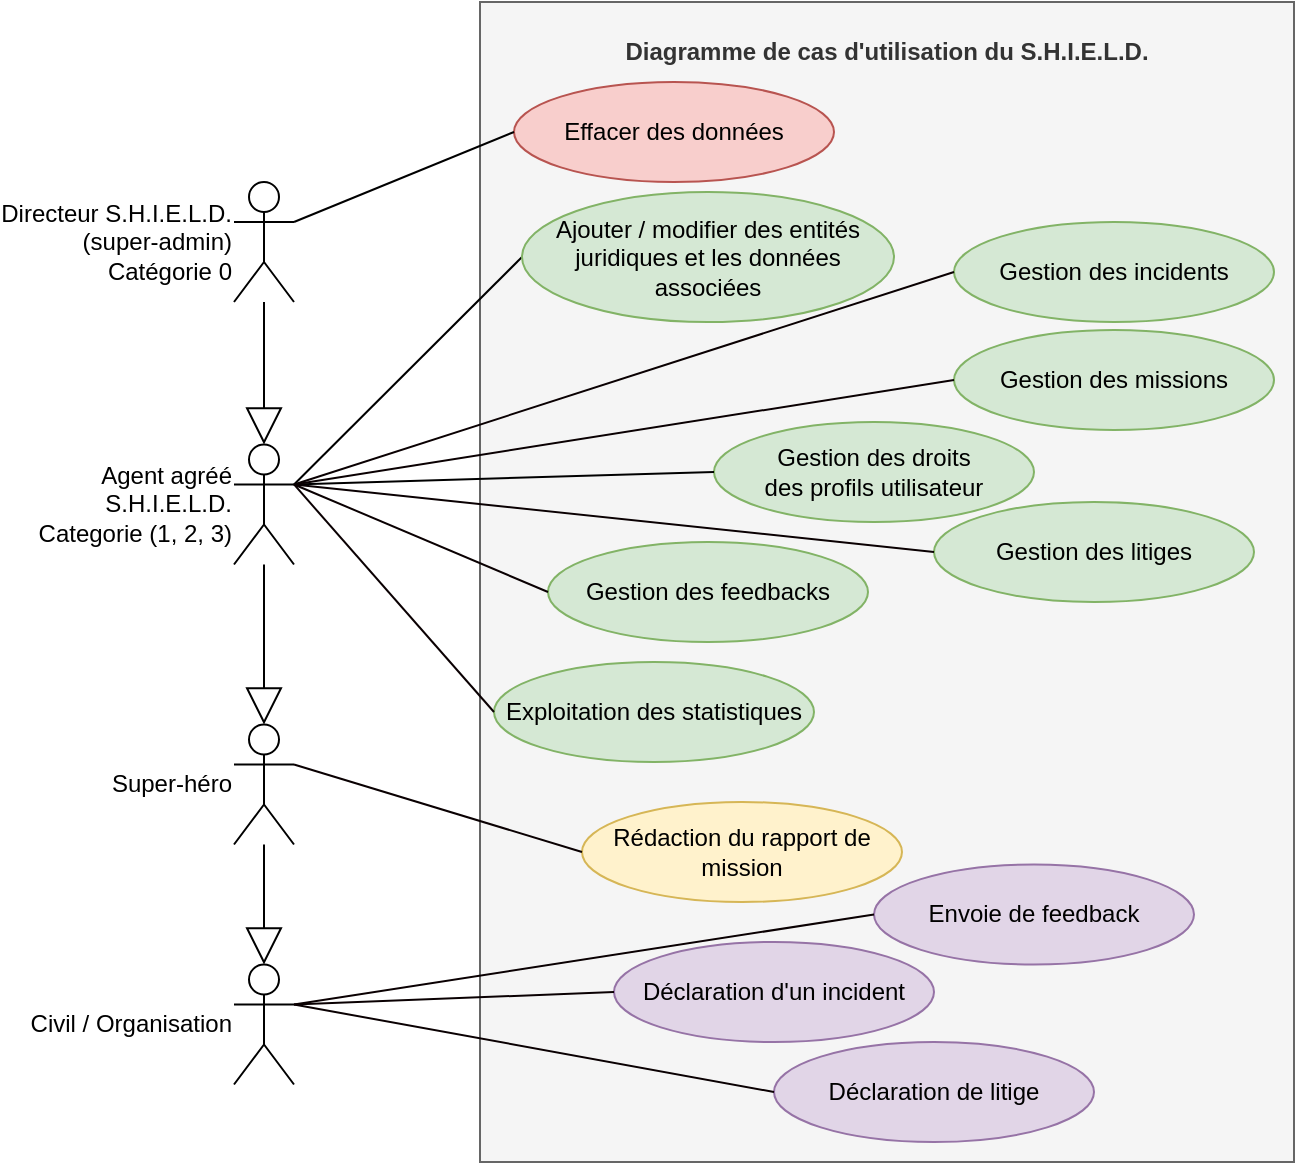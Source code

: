 <mxfile version="14.1.8" type="device"><diagram id="wk11NOPjIedyX6vUJzFq" name="Page-1"><mxGraphModel dx="830" dy="667" grid="0" gridSize="10" guides="1" tooltips="1" connect="1" arrows="1" fold="1" page="1" pageScale="1" pageWidth="827" pageHeight="1169" math="0" shadow="0"><root><mxCell id="0"/><mxCell id="1" parent="0"/><mxCell id="_q3AAJssdalWWh7pRSW1-19" value="&lt;p style=&quot;margin: 0px ; margin-top: 4px ; text-align: center&quot;&gt;&lt;br&gt;&lt;b&gt;Diagramme de cas d'utilisation du S.H.I.E.L.D.&lt;/b&gt;&lt;/p&gt;" style="verticalAlign=top;align=left;overflow=fill;fontSize=12;fontFamily=Helvetica;html=1;fillColor=#f5f5f5;strokeColor=#666666;fontColor=#333333;" parent="1" vertex="1"><mxGeometry x="283" y="80" width="407" height="580" as="geometry"/></mxCell><mxCell id="_q3AAJssdalWWh7pRSW1-3" value="Gestion des droits &lt;br&gt;des profils utilisateur" style="ellipse;whiteSpace=wrap;html=1;fillColor=#d5e8d4;strokeColor=#82b366;" parent="1" vertex="1"><mxGeometry x="400" y="290" width="160" height="50" as="geometry"/></mxCell><mxCell id="_q3AAJssdalWWh7pRSW1-5" value="Agent agréé &lt;br&gt;S.H.I.E.L.D.&lt;br&gt;Categorie (1, 2, 3)" style="shape=umlActor;verticalLabelPosition=middle;verticalAlign=middle;html=1;labelPosition=left;align=right;" parent="1" vertex="1"><mxGeometry x="160" y="301.25" width="30" height="60" as="geometry"/></mxCell><mxCell id="_q3AAJssdalWWh7pRSW1-6" value="Directeur S.H.I.E.L.D. &lt;br&gt;(super-admin)&lt;br&gt;Catégorie 0" style="shape=umlActor;verticalLabelPosition=middle;verticalAlign=middle;html=1;align=right;labelPosition=left;" parent="1" vertex="1"><mxGeometry x="160" y="170" width="30" height="60" as="geometry"/></mxCell><mxCell id="lhNN7_39xSl6v5VgQBzw-1" value="" style="endArrow=none;html=1;entryX=0;entryY=0.5;entryDx=0;entryDy=0;exitX=1;exitY=0.333;exitDx=0;exitDy=0;exitPerimeter=0;" parent="1" source="_q3AAJssdalWWh7pRSW1-5" target="_q3AAJssdalWWh7pRSW1-3" edge="1"><mxGeometry width="50" height="50" relative="1" as="geometry"><mxPoint x="430" y="290" as="sourcePoint"/><mxPoint x="480" y="240" as="targetPoint"/></mxGeometry></mxCell><mxCell id="lhNN7_39xSl6v5VgQBzw-4" value="" style="endArrow=none;html=1;entryX=1;entryY=0.333;entryDx=0;entryDy=0;entryPerimeter=0;exitX=0;exitY=0.5;exitDx=0;exitDy=0;" parent="1" source="u5wOprW3Yvkh74rgeJJH-1" target="_q3AAJssdalWWh7pRSW1-5" edge="1"><mxGeometry width="50" height="50" relative="1" as="geometry"><mxPoint x="420" y="360" as="sourcePoint"/><mxPoint x="470" y="310" as="targetPoint"/></mxGeometry></mxCell><mxCell id="lhNN7_39xSl6v5VgQBzw-6" value="Effacer des données" style="ellipse;whiteSpace=wrap;html=1;fillColor=#f8cecc;strokeColor=#b85450;" parent="1" vertex="1"><mxGeometry x="300" y="120" width="160" height="50" as="geometry"/></mxCell><mxCell id="lhNN7_39xSl6v5VgQBzw-7" value="" style="endArrow=none;html=1;entryX=1;entryY=0.333;entryDx=0;entryDy=0;entryPerimeter=0;exitX=0;exitY=0.5;exitDx=0;exitDy=0;" parent="1" source="lhNN7_39xSl6v5VgQBzw-6" target="_q3AAJssdalWWh7pRSW1-6" edge="1"><mxGeometry width="50" height="50" relative="1" as="geometry"><mxPoint x="430" y="190" as="sourcePoint"/><mxPoint x="200" y="170" as="targetPoint"/></mxGeometry></mxCell><mxCell id="lhNN7_39xSl6v5VgQBzw-12" value="" style="endArrow=block;endSize=16;endFill=0;html=1;entryX=0.5;entryY=0;entryDx=0;entryDy=0;entryPerimeter=0;" parent="1" source="_q3AAJssdalWWh7pRSW1-6" target="_q3AAJssdalWWh7pRSW1-5" edge="1"><mxGeometry width="160" relative="1" as="geometry"><mxPoint x="175" y="263.75" as="sourcePoint"/><mxPoint x="175" y="263.75" as="targetPoint"/></mxGeometry></mxCell><mxCell id="lhNN7_39xSl6v5VgQBzw-14" value="Gestion des incidents" style="ellipse;whiteSpace=wrap;html=1;fillColor=#d5e8d4;strokeColor=#82b366;" parent="1" vertex="1"><mxGeometry x="520" y="190" width="160" height="50" as="geometry"/></mxCell><mxCell id="lhNN7_39xSl6v5VgQBzw-15" value="Gestion des missions" style="ellipse;whiteSpace=wrap;html=1;fillColor=#d5e8d4;strokeColor=#82b366;" parent="1" vertex="1"><mxGeometry x="520" y="244" width="160" height="50" as="geometry"/></mxCell><mxCell id="lhNN7_39xSl6v5VgQBzw-16" value="" style="endArrow=none;html=1;entryX=0;entryY=0.5;entryDx=0;entryDy=0;exitX=1;exitY=0.333;exitDx=0;exitDy=0;exitPerimeter=0;strokeColor=#0A0002;" parent="1" source="_q3AAJssdalWWh7pRSW1-5" target="lhNN7_39xSl6v5VgQBzw-14" edge="1"><mxGeometry width="50" height="50" relative="1" as="geometry"><mxPoint x="350" y="380" as="sourcePoint"/><mxPoint x="400" y="330" as="targetPoint"/></mxGeometry></mxCell><mxCell id="lhNN7_39xSl6v5VgQBzw-17" value="" style="endArrow=none;html=1;entryX=0;entryY=0.5;entryDx=0;entryDy=0;strokeColor=#0A0002;exitX=1;exitY=0.333;exitDx=0;exitDy=0;exitPerimeter=0;" parent="1" source="_q3AAJssdalWWh7pRSW1-5" target="lhNN7_39xSl6v5VgQBzw-15" edge="1"><mxGeometry width="50" height="50" relative="1" as="geometry"><mxPoint x="210" y="360" as="sourcePoint"/><mxPoint x="400" y="330" as="targetPoint"/></mxGeometry></mxCell><mxCell id="lhNN7_39xSl6v5VgQBzw-18" value="Rédaction du rapport de mission" style="ellipse;whiteSpace=wrap;html=1;fillColor=#fff2cc;strokeColor=#d6b656;" parent="1" vertex="1"><mxGeometry x="334" y="480" width="160" height="50" as="geometry"/></mxCell><mxCell id="lhNN7_39xSl6v5VgQBzw-19" value="Super-héro" style="shape=umlActor;verticalLabelPosition=middle;verticalAlign=middle;html=1;labelPosition=left;align=right;" parent="1" vertex="1"><mxGeometry x="160" y="441.25" width="30" height="60" as="geometry"/></mxCell><mxCell id="lhNN7_39xSl6v5VgQBzw-20" value="" style="endArrow=none;html=1;strokeColor=#0A0002;entryX=0;entryY=0.5;entryDx=0;entryDy=0;exitX=1;exitY=0.333;exitDx=0;exitDy=0;exitPerimeter=0;" parent="1" source="lhNN7_39xSl6v5VgQBzw-19" target="lhNN7_39xSl6v5VgQBzw-18" edge="1"><mxGeometry width="50" height="50" relative="1" as="geometry"><mxPoint x="380" y="390" as="sourcePoint"/><mxPoint x="430" y="340" as="targetPoint"/></mxGeometry></mxCell><mxCell id="lhNN7_39xSl6v5VgQBzw-21" value="" style="endArrow=block;endSize=16;endFill=0;html=1;entryX=0.5;entryY=0;entryDx=0;entryDy=0;entryPerimeter=0;" parent="1" source="_q3AAJssdalWWh7pRSW1-5" target="lhNN7_39xSl6v5VgQBzw-19" edge="1"><mxGeometry width="160" relative="1" as="geometry"><mxPoint x="175" y="401.25" as="sourcePoint"/><mxPoint x="189.31" y="493.75" as="targetPoint"/></mxGeometry></mxCell><mxCell id="lhNN7_39xSl6v5VgQBzw-22" value="Civil / Organisation" style="shape=umlActor;verticalLabelPosition=middle;verticalAlign=middle;html=1;labelPosition=left;align=right;" parent="1" vertex="1"><mxGeometry x="160" y="561.25" width="30" height="60" as="geometry"/></mxCell><mxCell id="lhNN7_39xSl6v5VgQBzw-23" value="" style="endArrow=block;endSize=16;endFill=0;html=1;entryX=0.5;entryY=0;entryDx=0;entryDy=0;entryPerimeter=0;" parent="1" source="lhNN7_39xSl6v5VgQBzw-19" target="lhNN7_39xSl6v5VgQBzw-22" edge="1"><mxGeometry width="160" relative="1" as="geometry"><mxPoint x="174.66" y="521.25" as="sourcePoint"/><mxPoint x="174.66" y="561.25" as="targetPoint"/></mxGeometry></mxCell><mxCell id="lhNN7_39xSl6v5VgQBzw-24" value="Déclaration d'un incident" style="ellipse;whiteSpace=wrap;html=1;fillColor=#e1d5e7;strokeColor=#9673a6;" parent="1" vertex="1"><mxGeometry x="350" y="550" width="160" height="50" as="geometry"/></mxCell><mxCell id="lhNN7_39xSl6v5VgQBzw-25" value="" style="endArrow=none;html=1;strokeColor=#0A0002;entryX=0;entryY=0.5;entryDx=0;entryDy=0;exitX=1;exitY=0.333;exitDx=0;exitDy=0;exitPerimeter=0;" parent="1" source="lhNN7_39xSl6v5VgQBzw-22" target="lhNN7_39xSl6v5VgQBzw-24" edge="1"><mxGeometry width="50" height="50" relative="1" as="geometry"><mxPoint x="390" y="380" as="sourcePoint"/><mxPoint x="440" y="330" as="targetPoint"/></mxGeometry></mxCell><mxCell id="lhNN7_39xSl6v5VgQBzw-26" value="Gestion des litiges" style="ellipse;whiteSpace=wrap;html=1;fillColor=#d5e8d4;strokeColor=#82b366;" parent="1" vertex="1"><mxGeometry x="510" y="330" width="160" height="50" as="geometry"/></mxCell><mxCell id="lhNN7_39xSl6v5VgQBzw-27" value="Déclaration de litige" style="ellipse;whiteSpace=wrap;html=1;fillColor=#e1d5e7;strokeColor=#9673a6;" parent="1" vertex="1"><mxGeometry x="430" y="600" width="160" height="50" as="geometry"/></mxCell><mxCell id="lhNN7_39xSl6v5VgQBzw-28" value="" style="endArrow=none;html=1;strokeColor=#0A0002;entryX=0;entryY=0.5;entryDx=0;entryDy=0;exitX=1;exitY=0.333;exitDx=0;exitDy=0;exitPerimeter=0;" parent="1" source="lhNN7_39xSl6v5VgQBzw-22" target="lhNN7_39xSl6v5VgQBzw-27" edge="1"><mxGeometry width="50" height="50" relative="1" as="geometry"><mxPoint x="390" y="370" as="sourcePoint"/><mxPoint x="440" y="320" as="targetPoint"/></mxGeometry></mxCell><mxCell id="lhNN7_39xSl6v5VgQBzw-29" value="" style="endArrow=none;html=1;strokeColor=#0A0002;entryX=0;entryY=0.5;entryDx=0;entryDy=0;exitX=1;exitY=0.333;exitDx=0;exitDy=0;exitPerimeter=0;" parent="1" source="_q3AAJssdalWWh7pRSW1-5" target="lhNN7_39xSl6v5VgQBzw-26" edge="1"><mxGeometry width="50" height="50" relative="1" as="geometry"><mxPoint x="450" y="340" as="sourcePoint"/><mxPoint x="500" y="290" as="targetPoint"/></mxGeometry></mxCell><mxCell id="lhNN7_39xSl6v5VgQBzw-30" value="Gestion des feedbacks" style="ellipse;whiteSpace=wrap;html=1;fillColor=#d5e8d4;strokeColor=#82b366;" parent="1" vertex="1"><mxGeometry x="317" y="350" width="160" height="50" as="geometry"/></mxCell><mxCell id="lhNN7_39xSl6v5VgQBzw-31" value="" style="endArrow=none;html=1;strokeColor=#0A0002;entryX=0;entryY=0.5;entryDx=0;entryDy=0;exitX=1;exitY=0.333;exitDx=0;exitDy=0;exitPerimeter=0;" parent="1" source="_q3AAJssdalWWh7pRSW1-5" target="lhNN7_39xSl6v5VgQBzw-30" edge="1"><mxGeometry width="50" height="50" relative="1" as="geometry"><mxPoint x="300" y="440" as="sourcePoint"/><mxPoint x="350" y="390" as="targetPoint"/></mxGeometry></mxCell><mxCell id="lhNN7_39xSl6v5VgQBzw-32" value="Envoie de feedback" style="ellipse;whiteSpace=wrap;html=1;fillColor=#e1d5e7;strokeColor=#9673a6;" parent="1" vertex="1"><mxGeometry x="480" y="511.25" width="160" height="50" as="geometry"/></mxCell><mxCell id="lhNN7_39xSl6v5VgQBzw-33" value="" style="endArrow=none;html=1;strokeColor=#0A0002;entryX=0;entryY=0.5;entryDx=0;entryDy=0;exitX=1;exitY=0.333;exitDx=0;exitDy=0;exitPerimeter=0;" parent="1" source="lhNN7_39xSl6v5VgQBzw-22" target="lhNN7_39xSl6v5VgQBzw-32" edge="1"><mxGeometry width="50" height="50" relative="1" as="geometry"><mxPoint x="460" y="440" as="sourcePoint"/><mxPoint x="510" y="390" as="targetPoint"/></mxGeometry></mxCell><mxCell id="lhNN7_39xSl6v5VgQBzw-35" value="Exploitation des statistiques" style="ellipse;whiteSpace=wrap;html=1;fillColor=#d5e8d4;strokeColor=#82b366;" parent="1" vertex="1"><mxGeometry x="290" y="410" width="160" height="50" as="geometry"/></mxCell><mxCell id="lhNN7_39xSl6v5VgQBzw-36" value="" style="endArrow=none;html=1;strokeColor=#0A0002;entryX=0;entryY=0.5;entryDx=0;entryDy=0;exitX=1;exitY=0.333;exitDx=0;exitDy=0;exitPerimeter=0;" parent="1" source="_q3AAJssdalWWh7pRSW1-5" target="lhNN7_39xSl6v5VgQBzw-35" edge="1"><mxGeometry width="50" height="50" relative="1" as="geometry"><mxPoint x="430" y="440" as="sourcePoint"/><mxPoint x="480" y="390" as="targetPoint"/></mxGeometry></mxCell><mxCell id="u5wOprW3Yvkh74rgeJJH-1" value="Ajouter / modifier des entités juridiques et les données associées" style="ellipse;whiteSpace=wrap;html=1;fillColor=#d5e8d4;strokeColor=#82b366;" parent="1" vertex="1"><mxGeometry x="304" y="175" width="186" height="65" as="geometry"/></mxCell></root></mxGraphModel></diagram></mxfile>